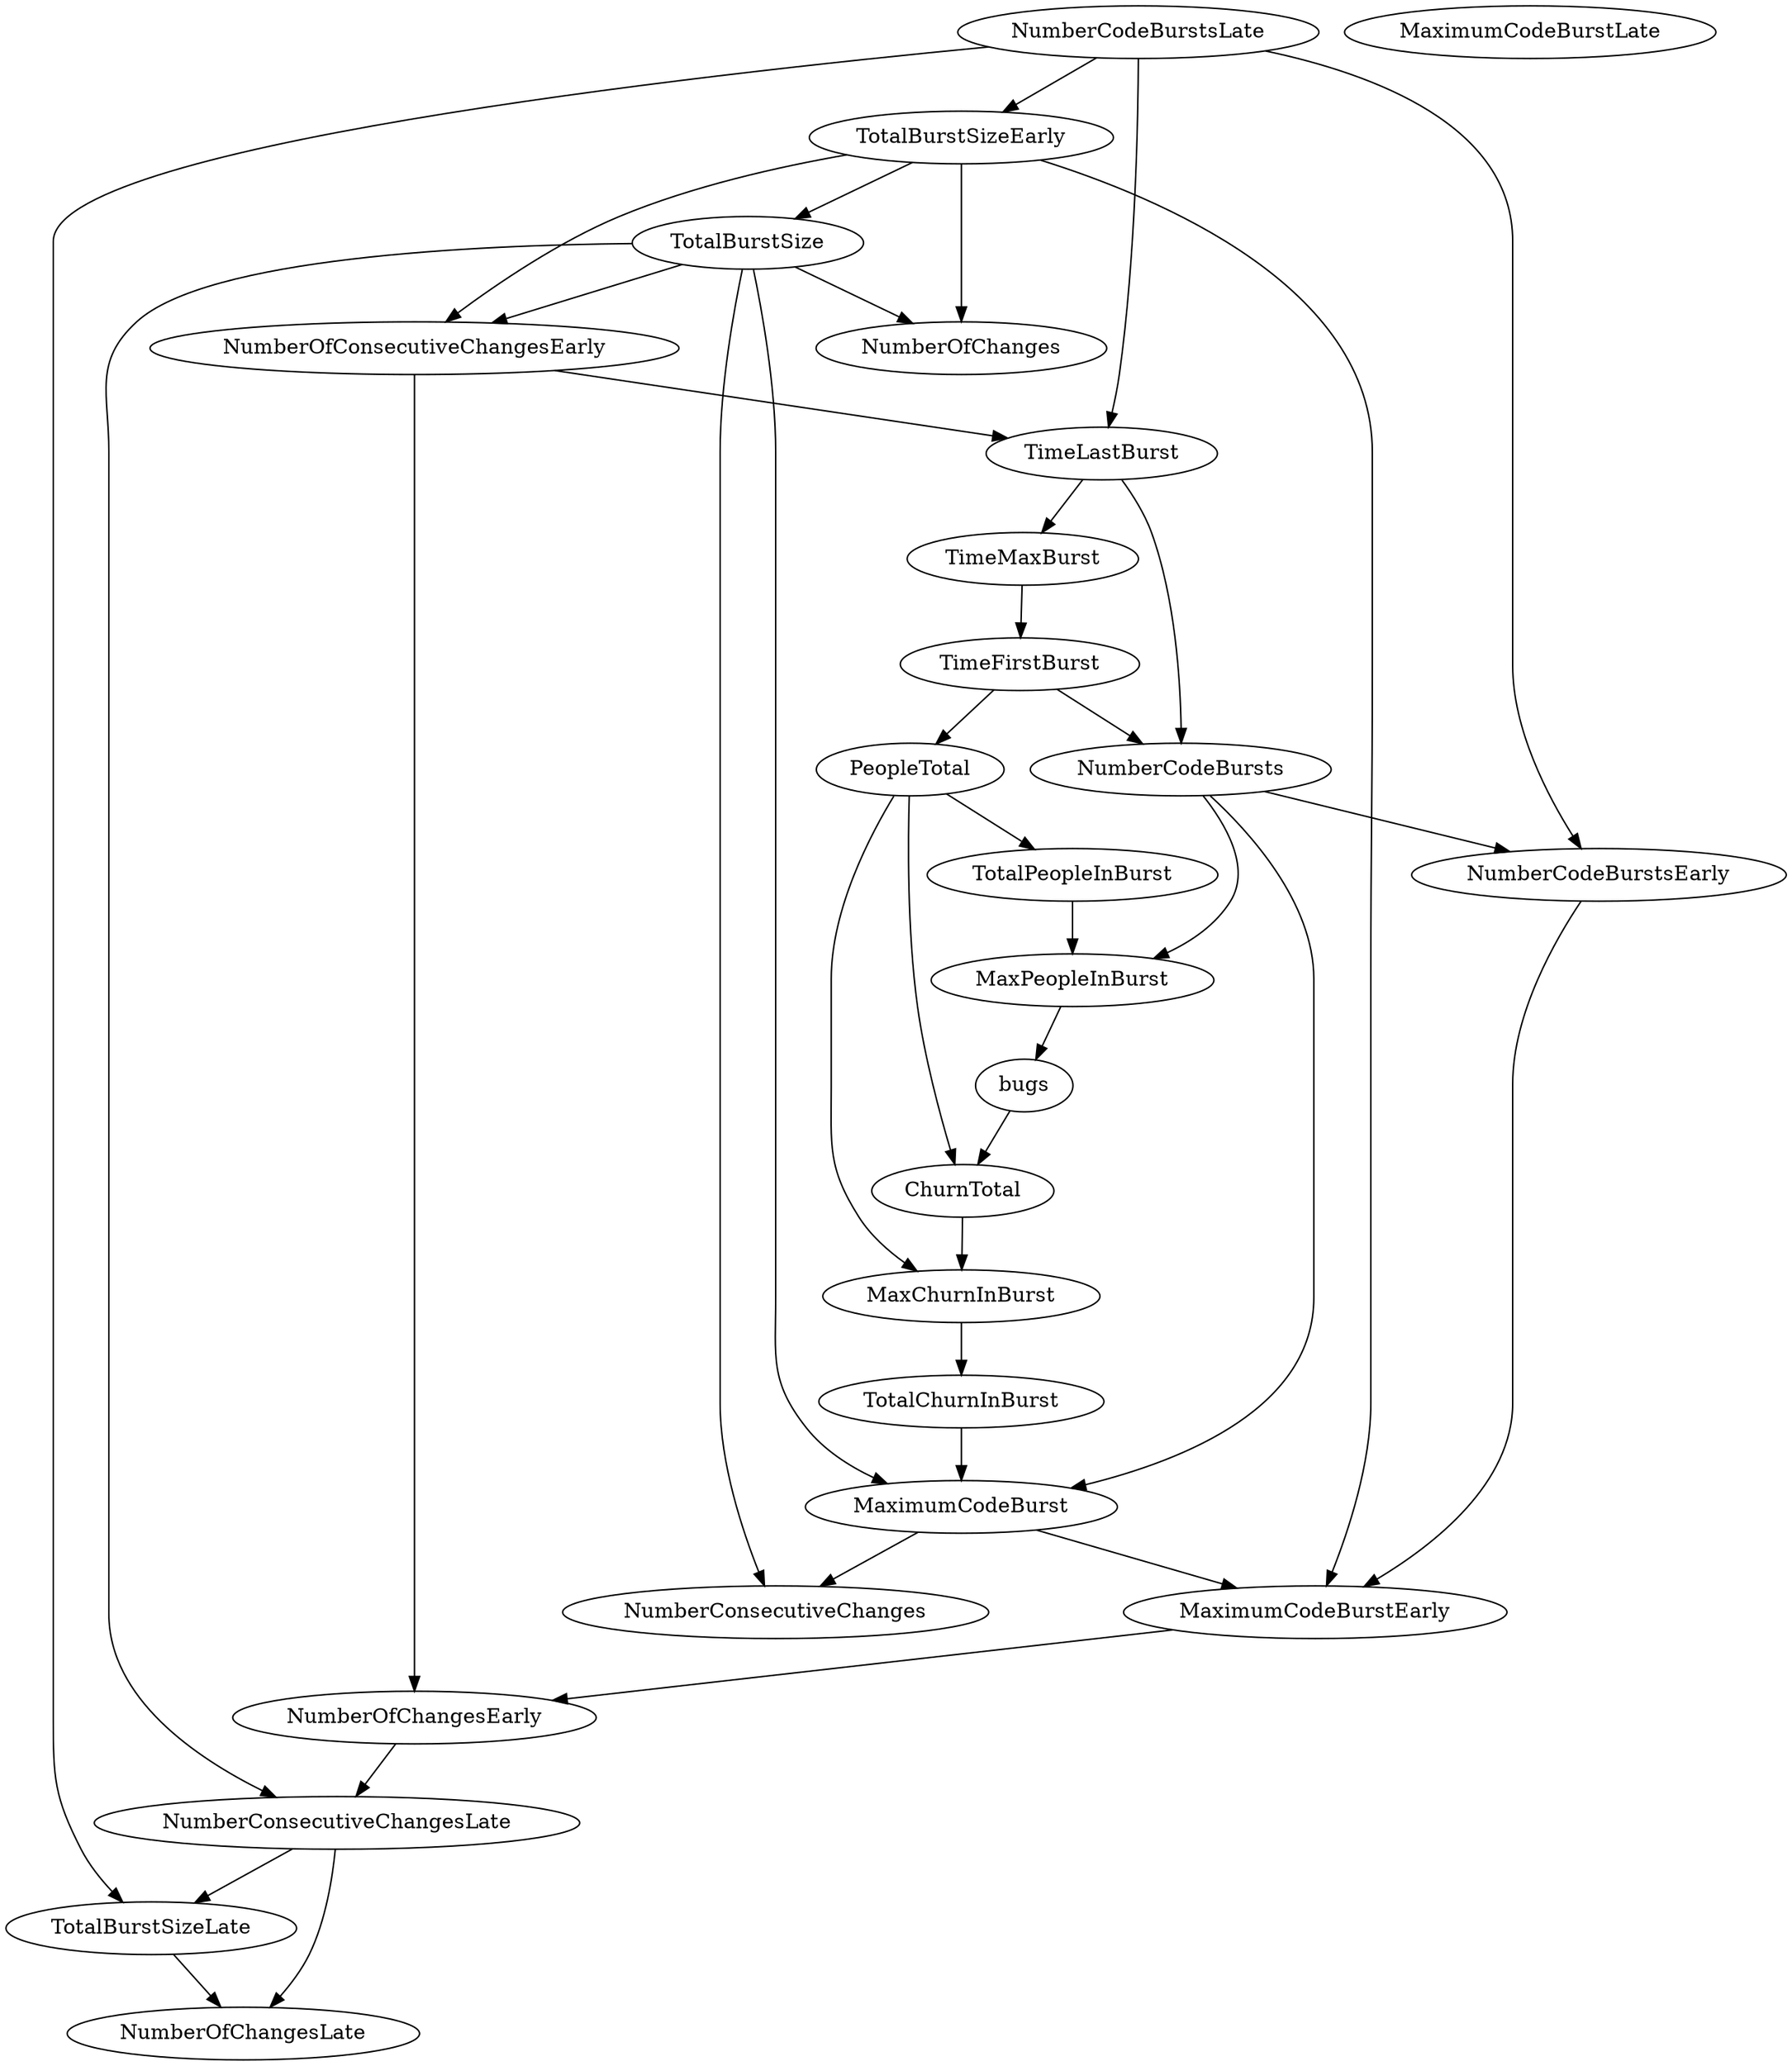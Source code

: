 digraph {
   TotalPeopleInBurst;
   MaximumCodeBurstLate;
   NumberOfChanges;
   MaxPeopleInBurst;
   TotalBurstSizeLate;
   NumberCodeBurstsLate;
   NumberOfChangesLate;
   NumberOfChangesEarly;
   MaxChurnInBurst;
   MaximumCodeBurstEarly;
   NumberCodeBurstsEarly;
   TimeFirstBurst;
   TotalChurnInBurst;
   ChurnTotal;
   MaximumCodeBurst;
   NumberOfConsecutiveChangesEarly;
   NumberConsecutiveChangesLate;
   TotalBurstSizeEarly;
   TotalBurstSize;
   TimeMaxBurst;
   NumberConsecutiveChanges;
   TimeLastBurst;
   NumberCodeBursts;
   PeopleTotal;
   bugs;
   TotalPeopleInBurst -> MaxPeopleInBurst;
   MaxPeopleInBurst -> bugs;
   TotalBurstSizeLate -> NumberOfChangesLate;
   NumberCodeBurstsLate -> TotalBurstSizeLate;
   NumberCodeBurstsLate -> NumberCodeBurstsEarly;
   NumberCodeBurstsLate -> TotalBurstSizeEarly;
   NumberCodeBurstsLate -> TimeLastBurst;
   NumberOfChangesEarly -> NumberConsecutiveChangesLate;
   MaxChurnInBurst -> TotalChurnInBurst;
   MaximumCodeBurstEarly -> NumberOfChangesEarly;
   NumberCodeBurstsEarly -> MaximumCodeBurstEarly;
   TimeFirstBurst -> NumberCodeBursts;
   TimeFirstBurst -> PeopleTotal;
   TotalChurnInBurst -> MaximumCodeBurst;
   ChurnTotal -> MaxChurnInBurst;
   MaximumCodeBurst -> MaximumCodeBurstEarly;
   MaximumCodeBurst -> NumberConsecutiveChanges;
   NumberOfConsecutiveChangesEarly -> NumberOfChangesEarly;
   NumberOfConsecutiveChangesEarly -> TimeLastBurst;
   NumberConsecutiveChangesLate -> TotalBurstSizeLate;
   NumberConsecutiveChangesLate -> NumberOfChangesLate;
   TotalBurstSizeEarly -> NumberOfChanges;
   TotalBurstSizeEarly -> MaximumCodeBurstEarly;
   TotalBurstSizeEarly -> NumberOfConsecutiveChangesEarly;
   TotalBurstSizeEarly -> TotalBurstSize;
   TotalBurstSize -> NumberOfChanges;
   TotalBurstSize -> MaximumCodeBurst;
   TotalBurstSize -> NumberOfConsecutiveChangesEarly;
   TotalBurstSize -> NumberConsecutiveChangesLate;
   TotalBurstSize -> NumberConsecutiveChanges;
   TimeMaxBurst -> TimeFirstBurst;
   TimeLastBurst -> TimeMaxBurst;
   TimeLastBurst -> NumberCodeBursts;
   NumberCodeBursts -> MaxPeopleInBurst;
   NumberCodeBursts -> NumberCodeBurstsEarly;
   NumberCodeBursts -> MaximumCodeBurst;
   PeopleTotal -> TotalPeopleInBurst;
   PeopleTotal -> MaxChurnInBurst;
   PeopleTotal -> ChurnTotal;
   bugs -> ChurnTotal;
}
